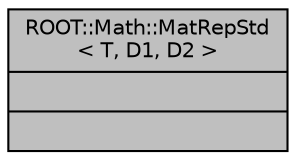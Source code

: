 digraph "ROOT::Math::MatRepStd&lt; T, D1, D2 &gt;"
{
 // INTERACTIVE_SVG=YES
  bgcolor="transparent";
  edge [fontname="Helvetica",fontsize="10",labelfontname="Helvetica",labelfontsize="10"];
  node [fontname="Helvetica",fontsize="10",shape=record];
  Node1 [label="{ROOT::Math::MatRepStd\l\< T, D1, D2 \>\n||}",height=0.2,width=0.4,color="black", fillcolor="grey75", style="filled", fontcolor="black"];
}

